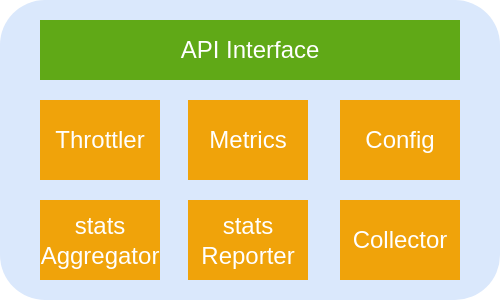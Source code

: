 <mxfile version="14.2.9" type="github">
  <diagram id="LJo_PnwZimTQp9vC7WCY" name="Page-1">
    <mxGraphModel dx="1360" dy="777" grid="1" gridSize="10" guides="1" tooltips="1" connect="1" arrows="1" fold="1" page="1" pageScale="1" pageWidth="850" pageHeight="1100" math="0" shadow="0">
      <root>
        <mxCell id="0" />
        <mxCell id="1" parent="0" />
        <mxCell id="0guGWOdnwWxWBcGAo8ik-1" value="" style="rounded=1;whiteSpace=wrap;html=1;fillColor=#dae8fc;strokeColor=none;" parent="1" vertex="1">
          <mxGeometry x="280" y="210" width="250" height="150" as="geometry" />
        </mxCell>
        <mxCell id="0guGWOdnwWxWBcGAo8ik-2" value="API Interface" style="rounded=0;whiteSpace=wrap;html=1;fillColor=#60a917;fontColor=#ffffff;strokeColor=none;" parent="1" vertex="1">
          <mxGeometry x="300" y="220" width="210" height="30" as="geometry" />
        </mxCell>
        <mxCell id="0guGWOdnwWxWBcGAo8ik-3" value="Throttler" style="rounded=0;whiteSpace=wrap;html=1;fillColor=#f0a30a;fontColor=#ffffff;strokeColor=none;" parent="1" vertex="1">
          <mxGeometry x="300" y="260" width="60" height="40" as="geometry" />
        </mxCell>
        <mxCell id="0guGWOdnwWxWBcGAo8ik-5" value="Metrics" style="rounded=0;whiteSpace=wrap;html=1;fillColor=#f0a30a;fontColor=#ffffff;strokeColor=none;" parent="1" vertex="1">
          <mxGeometry x="374" y="260" width="60" height="40" as="geometry" />
        </mxCell>
        <mxCell id="0guGWOdnwWxWBcGAo8ik-8" value="stats Aggregator" style="rounded=0;whiteSpace=wrap;html=1;fillColor=#f0a30a;fontColor=#ffffff;strokeColor=none;" parent="1" vertex="1">
          <mxGeometry x="300" y="310" width="60" height="40" as="geometry" />
        </mxCell>
        <mxCell id="0guGWOdnwWxWBcGAo8ik-9" value="Config" style="rounded=0;whiteSpace=wrap;html=1;fillColor=#f0a30a;fontColor=#ffffff;strokeColor=none;" parent="1" vertex="1">
          <mxGeometry x="450" y="260" width="60" height="40" as="geometry" />
        </mxCell>
        <mxCell id="0guGWOdnwWxWBcGAo8ik-10" value="Collector" style="rounded=0;whiteSpace=wrap;html=1;fillColor=#f0a30a;fontColor=#ffffff;strokeColor=none;" parent="1" vertex="1">
          <mxGeometry x="450" y="310" width="60" height="40" as="geometry" />
        </mxCell>
        <mxCell id="hSXUZzcEPOY3WcNnC1rv-1" value="stats Reporter" style="rounded=0;whiteSpace=wrap;html=1;fillColor=#f0a30a;fontColor=#ffffff;strokeColor=none;" vertex="1" parent="1">
          <mxGeometry x="374" y="310" width="60" height="40" as="geometry" />
        </mxCell>
      </root>
    </mxGraphModel>
  </diagram>
</mxfile>
